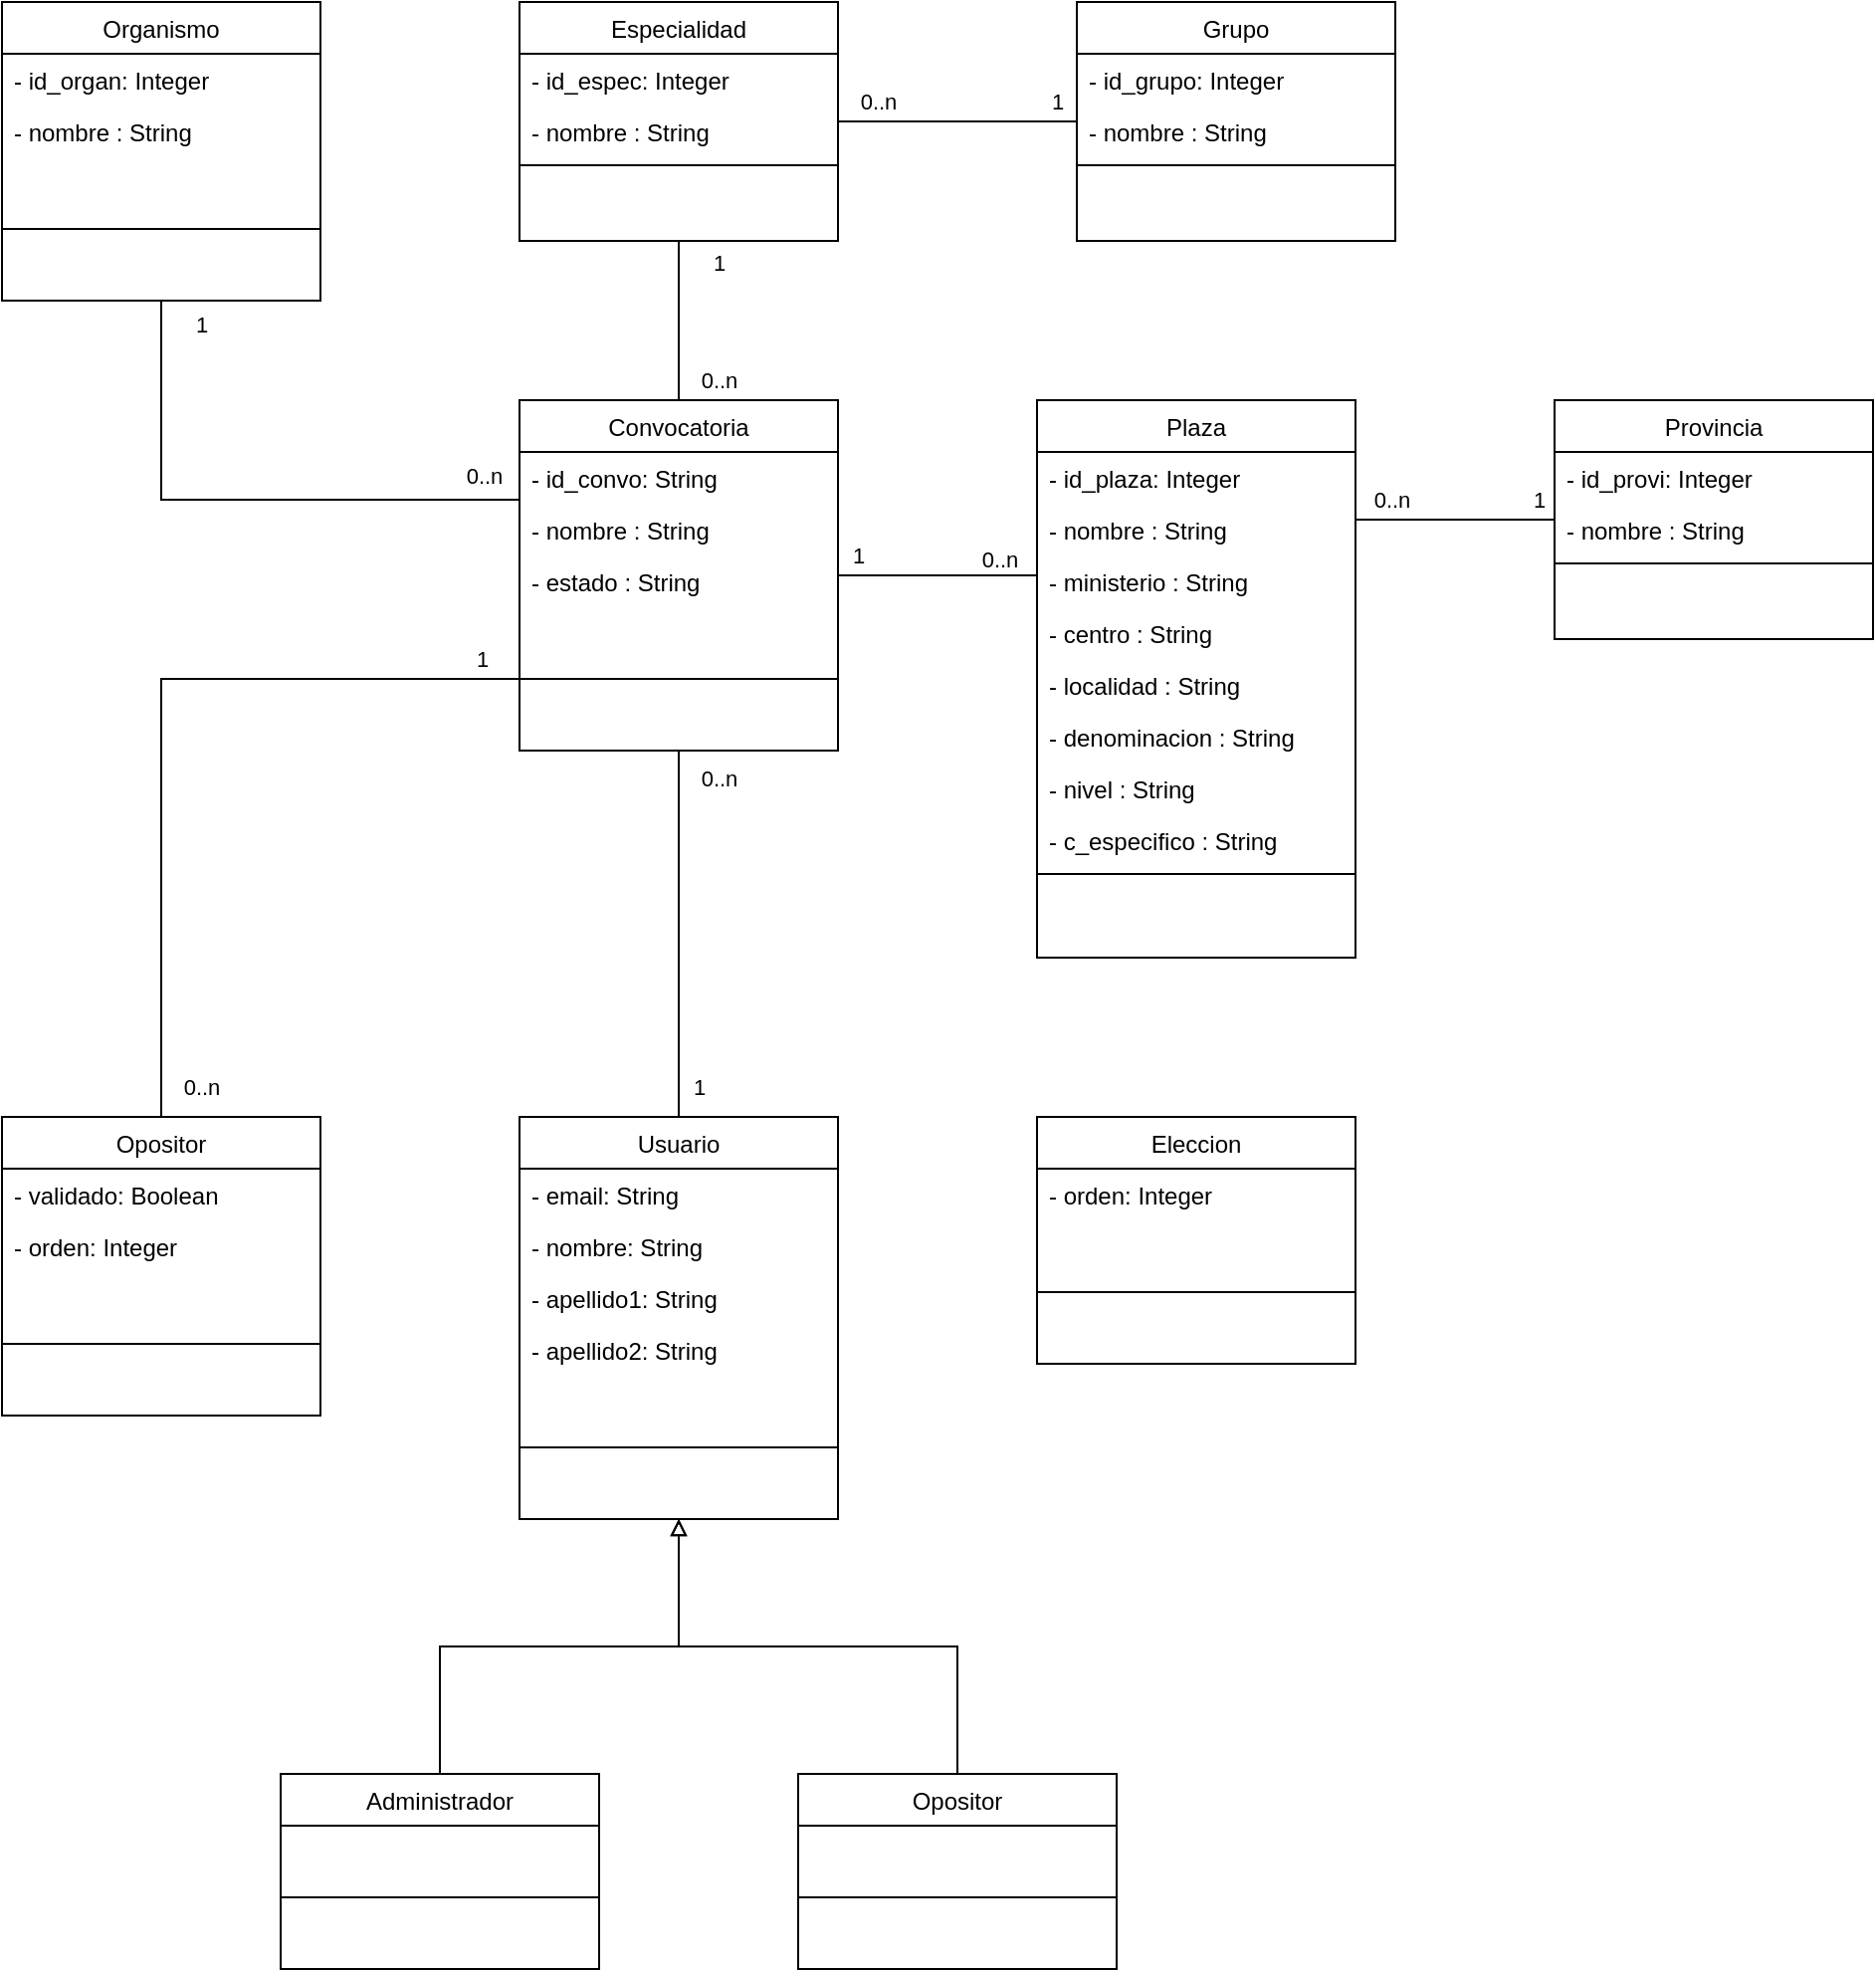 <mxfile version="16.6.6" type="github">
  <diagram id="C5RBs43oDa-KdzZeNtuy" name="Page-1">
    <mxGraphModel dx="981" dy="526" grid="1" gridSize="10" guides="1" tooltips="1" connect="1" arrows="1" fold="1" page="1" pageScale="1" pageWidth="827" pageHeight="1169" math="0" shadow="0">
      <root>
        <mxCell id="WIyWlLk6GJQsqaUBKTNV-0" />
        <mxCell id="WIyWlLk6GJQsqaUBKTNV-1" parent="WIyWlLk6GJQsqaUBKTNV-0" />
        <mxCell id="cPd-VQ7A9rN7ERo2Lcjd-0" value="Provincia" style="swimlane;fontStyle=0;align=center;verticalAlign=top;childLayout=stackLayout;horizontal=1;startSize=26;horizontalStack=0;resizeParent=1;resizeLast=0;collapsible=1;marginBottom=0;rounded=0;shadow=0;strokeWidth=1;" parent="WIyWlLk6GJQsqaUBKTNV-1" vertex="1">
          <mxGeometry x="860" y="240" width="160" height="120" as="geometry">
            <mxRectangle x="530" y="610" width="160" height="26" as="alternateBounds" />
          </mxGeometry>
        </mxCell>
        <mxCell id="cPd-VQ7A9rN7ERo2Lcjd-1" value="- id_provi: Integer" style="text;align=left;verticalAlign=top;spacingLeft=4;spacingRight=4;overflow=hidden;rotatable=0;points=[[0,0.5],[1,0.5]];portConstraint=eastwest;" parent="cPd-VQ7A9rN7ERo2Lcjd-0" vertex="1">
          <mxGeometry y="26" width="160" height="26" as="geometry" />
        </mxCell>
        <mxCell id="cPd-VQ7A9rN7ERo2Lcjd-2" value="- nombre : String" style="text;align=left;verticalAlign=top;spacingLeft=4;spacingRight=4;overflow=hidden;rotatable=0;points=[[0,0.5],[1,0.5]];portConstraint=eastwest;rounded=0;shadow=0;html=0;" parent="cPd-VQ7A9rN7ERo2Lcjd-0" vertex="1">
          <mxGeometry y="52" width="160" height="26" as="geometry" />
        </mxCell>
        <mxCell id="cPd-VQ7A9rN7ERo2Lcjd-6" value="" style="line;html=1;strokeWidth=1;align=left;verticalAlign=middle;spacingTop=-1;spacingLeft=3;spacingRight=3;rotatable=0;labelPosition=right;points=[];portConstraint=eastwest;" parent="cPd-VQ7A9rN7ERo2Lcjd-0" vertex="1">
          <mxGeometry y="78" width="160" height="8" as="geometry" />
        </mxCell>
        <mxCell id="8T8IWZVeBzN1i3w2Dnij-60" style="edgeStyle=orthogonalEdgeStyle;rounded=0;orthogonalLoop=1;jettySize=auto;html=1;endArrow=none;endFill=0;" edge="1" parent="WIyWlLk6GJQsqaUBKTNV-1" source="cPd-VQ7A9rN7ERo2Lcjd-9" target="8T8IWZVeBzN1i3w2Dnij-1">
          <mxGeometry relative="1" as="geometry" />
        </mxCell>
        <mxCell id="8T8IWZVeBzN1i3w2Dnij-61" value="1" style="edgeLabel;html=1;align=center;verticalAlign=middle;resizable=0;points=[];" vertex="1" connectable="0" parent="8T8IWZVeBzN1i3w2Dnij-60">
          <mxGeometry x="-0.818" y="1" relative="1" as="geometry">
            <mxPoint x="19" y="3" as="offset" />
          </mxGeometry>
        </mxCell>
        <mxCell id="8T8IWZVeBzN1i3w2Dnij-62" value="0..n" style="edgeLabel;html=1;align=center;verticalAlign=middle;resizable=0;points=[];" vertex="1" connectable="0" parent="8T8IWZVeBzN1i3w2Dnij-60">
          <mxGeometry x="0.768" y="-2" relative="1" as="geometry">
            <mxPoint x="22" y="-1" as="offset" />
          </mxGeometry>
        </mxCell>
        <mxCell id="cPd-VQ7A9rN7ERo2Lcjd-9" value="Especialidad" style="swimlane;fontStyle=0;align=center;verticalAlign=top;childLayout=stackLayout;horizontal=1;startSize=26;horizontalStack=0;resizeParent=1;resizeLast=0;collapsible=1;marginBottom=0;rounded=0;shadow=0;strokeWidth=1;" parent="WIyWlLk6GJQsqaUBKTNV-1" vertex="1">
          <mxGeometry x="340" y="40" width="160" height="120" as="geometry">
            <mxRectangle x="160" y="560" width="160" height="26" as="alternateBounds" />
          </mxGeometry>
        </mxCell>
        <mxCell id="cPd-VQ7A9rN7ERo2Lcjd-10" value="- id_espec: Integer" style="text;align=left;verticalAlign=top;spacingLeft=4;spacingRight=4;overflow=hidden;rotatable=0;points=[[0,0.5],[1,0.5]];portConstraint=eastwest;" parent="cPd-VQ7A9rN7ERo2Lcjd-9" vertex="1">
          <mxGeometry y="26" width="160" height="26" as="geometry" />
        </mxCell>
        <mxCell id="cPd-VQ7A9rN7ERo2Lcjd-11" value="- nombre : String" style="text;align=left;verticalAlign=top;spacingLeft=4;spacingRight=4;overflow=hidden;rotatable=0;points=[[0,0.5],[1,0.5]];portConstraint=eastwest;rounded=0;shadow=0;html=0;" parent="cPd-VQ7A9rN7ERo2Lcjd-9" vertex="1">
          <mxGeometry y="52" width="160" height="26" as="geometry" />
        </mxCell>
        <mxCell id="cPd-VQ7A9rN7ERo2Lcjd-12" value="" style="line;html=1;strokeWidth=1;align=left;verticalAlign=middle;spacingTop=-1;spacingLeft=3;spacingRight=3;rotatable=0;labelPosition=right;points=[];portConstraint=eastwest;" parent="cPd-VQ7A9rN7ERo2Lcjd-9" vertex="1">
          <mxGeometry y="78" width="160" height="8" as="geometry" />
        </mxCell>
        <mxCell id="8T8IWZVeBzN1i3w2Dnij-56" style="edgeStyle=orthogonalEdgeStyle;rounded=0;orthogonalLoop=1;jettySize=auto;html=1;endArrow=none;endFill=0;" edge="1" parent="WIyWlLk6GJQsqaUBKTNV-1" source="cPd-VQ7A9rN7ERo2Lcjd-13" target="8T8IWZVeBzN1i3w2Dnij-1">
          <mxGeometry relative="1" as="geometry">
            <mxPoint x="290" y="340" as="targetPoint" />
            <Array as="points">
              <mxPoint x="160" y="290" />
            </Array>
          </mxGeometry>
        </mxCell>
        <mxCell id="8T8IWZVeBzN1i3w2Dnij-58" value="0..n" style="edgeLabel;html=1;align=center;verticalAlign=middle;resizable=0;points=[];" vertex="1" connectable="0" parent="8T8IWZVeBzN1i3w2Dnij-56">
          <mxGeometry x="0.917" y="1" relative="1" as="geometry">
            <mxPoint x="-7" y="-11" as="offset" />
          </mxGeometry>
        </mxCell>
        <mxCell id="8T8IWZVeBzN1i3w2Dnij-59" value="1" style="edgeLabel;html=1;align=center;verticalAlign=middle;resizable=0;points=[];" vertex="1" connectable="0" parent="8T8IWZVeBzN1i3w2Dnij-56">
          <mxGeometry x="-0.917" relative="1" as="geometry">
            <mxPoint x="20" as="offset" />
          </mxGeometry>
        </mxCell>
        <mxCell id="cPd-VQ7A9rN7ERo2Lcjd-13" value="Organismo" style="swimlane;fontStyle=0;align=center;verticalAlign=top;childLayout=stackLayout;horizontal=1;startSize=26;horizontalStack=0;resizeParent=1;resizeLast=0;collapsible=1;marginBottom=0;rounded=0;shadow=0;strokeWidth=1;" parent="WIyWlLk6GJQsqaUBKTNV-1" vertex="1">
          <mxGeometry x="80" y="40" width="160" height="150" as="geometry">
            <mxRectangle x="160" y="560" width="160" height="26" as="alternateBounds" />
          </mxGeometry>
        </mxCell>
        <mxCell id="cPd-VQ7A9rN7ERo2Lcjd-14" value="- id_organ: Integer" style="text;align=left;verticalAlign=top;spacingLeft=4;spacingRight=4;overflow=hidden;rotatable=0;points=[[0,0.5],[1,0.5]];portConstraint=eastwest;" parent="cPd-VQ7A9rN7ERo2Lcjd-13" vertex="1">
          <mxGeometry y="26" width="160" height="26" as="geometry" />
        </mxCell>
        <mxCell id="cPd-VQ7A9rN7ERo2Lcjd-15" value="- nombre : String" style="text;align=left;verticalAlign=top;spacingLeft=4;spacingRight=4;overflow=hidden;rotatable=0;points=[[0,0.5],[1,0.5]];portConstraint=eastwest;rounded=0;shadow=0;html=0;" parent="cPd-VQ7A9rN7ERo2Lcjd-13" vertex="1">
          <mxGeometry y="52" width="160" height="26" as="geometry" />
        </mxCell>
        <mxCell id="cPd-VQ7A9rN7ERo2Lcjd-16" value="" style="line;html=1;strokeWidth=1;align=left;verticalAlign=middle;spacingTop=-1;spacingLeft=3;spacingRight=3;rotatable=0;labelPosition=right;points=[];portConstraint=eastwest;" parent="cPd-VQ7A9rN7ERo2Lcjd-13" vertex="1">
          <mxGeometry y="78" width="160" height="72" as="geometry" />
        </mxCell>
        <mxCell id="cPd-VQ7A9rN7ERo2Lcjd-17" value="Grupo" style="swimlane;fontStyle=0;align=center;verticalAlign=top;childLayout=stackLayout;horizontal=1;startSize=26;horizontalStack=0;resizeParent=1;resizeLast=0;collapsible=1;marginBottom=0;rounded=0;shadow=0;strokeWidth=1;" parent="WIyWlLk6GJQsqaUBKTNV-1" vertex="1">
          <mxGeometry x="620" y="40" width="160" height="120" as="geometry">
            <mxRectangle x="160" y="560" width="160" height="26" as="alternateBounds" />
          </mxGeometry>
        </mxCell>
        <mxCell id="cPd-VQ7A9rN7ERo2Lcjd-18" value="- id_grupo: Integer" style="text;align=left;verticalAlign=top;spacingLeft=4;spacingRight=4;overflow=hidden;rotatable=0;points=[[0,0.5],[1,0.5]];portConstraint=eastwest;" parent="cPd-VQ7A9rN7ERo2Lcjd-17" vertex="1">
          <mxGeometry y="26" width="160" height="26" as="geometry" />
        </mxCell>
        <mxCell id="cPd-VQ7A9rN7ERo2Lcjd-19" value="- nombre : String" style="text;align=left;verticalAlign=top;spacingLeft=4;spacingRight=4;overflow=hidden;rotatable=0;points=[[0,0.5],[1,0.5]];portConstraint=eastwest;rounded=0;shadow=0;html=0;" parent="cPd-VQ7A9rN7ERo2Lcjd-17" vertex="1">
          <mxGeometry y="52" width="160" height="26" as="geometry" />
        </mxCell>
        <mxCell id="cPd-VQ7A9rN7ERo2Lcjd-20" value="" style="line;html=1;strokeWidth=1;align=left;verticalAlign=middle;spacingTop=-1;spacingLeft=3;spacingRight=3;rotatable=0;labelPosition=right;points=[];portConstraint=eastwest;" parent="cPd-VQ7A9rN7ERo2Lcjd-17" vertex="1">
          <mxGeometry y="78" width="160" height="8" as="geometry" />
        </mxCell>
        <mxCell id="8T8IWZVeBzN1i3w2Dnij-1" value="Convocatoria" style="swimlane;fontStyle=0;align=center;verticalAlign=top;childLayout=stackLayout;horizontal=1;startSize=26;horizontalStack=0;resizeParent=1;resizeLast=0;collapsible=1;marginBottom=0;rounded=0;shadow=0;strokeWidth=1;" vertex="1" parent="WIyWlLk6GJQsqaUBKTNV-1">
          <mxGeometry x="340" y="240" width="160" height="176" as="geometry">
            <mxRectangle x="160" y="560" width="160" height="26" as="alternateBounds" />
          </mxGeometry>
        </mxCell>
        <mxCell id="8T8IWZVeBzN1i3w2Dnij-2" value="- id_convo: String" style="text;align=left;verticalAlign=top;spacingLeft=4;spacingRight=4;overflow=hidden;rotatable=0;points=[[0,0.5],[1,0.5]];portConstraint=eastwest;" vertex="1" parent="8T8IWZVeBzN1i3w2Dnij-1">
          <mxGeometry y="26" width="160" height="26" as="geometry" />
        </mxCell>
        <mxCell id="8T8IWZVeBzN1i3w2Dnij-3" value="- nombre : String" style="text;align=left;verticalAlign=top;spacingLeft=4;spacingRight=4;overflow=hidden;rotatable=0;points=[[0,0.5],[1,0.5]];portConstraint=eastwest;rounded=0;shadow=0;html=0;" vertex="1" parent="8T8IWZVeBzN1i3w2Dnij-1">
          <mxGeometry y="52" width="160" height="26" as="geometry" />
        </mxCell>
        <mxCell id="8T8IWZVeBzN1i3w2Dnij-5" value="- estado : String" style="text;align=left;verticalAlign=top;spacingLeft=4;spacingRight=4;overflow=hidden;rotatable=0;points=[[0,0.5],[1,0.5]];portConstraint=eastwest;rounded=0;shadow=0;html=0;" vertex="1" parent="8T8IWZVeBzN1i3w2Dnij-1">
          <mxGeometry y="78" width="160" height="26" as="geometry" />
        </mxCell>
        <mxCell id="8T8IWZVeBzN1i3w2Dnij-4" value="" style="line;html=1;strokeWidth=1;align=left;verticalAlign=middle;spacingTop=-1;spacingLeft=3;spacingRight=3;rotatable=0;labelPosition=right;points=[];portConstraint=eastwest;" vertex="1" parent="8T8IWZVeBzN1i3w2Dnij-1">
          <mxGeometry y="104" width="160" height="72" as="geometry" />
        </mxCell>
        <mxCell id="8T8IWZVeBzN1i3w2Dnij-7" value="Plaza" style="swimlane;fontStyle=0;align=center;verticalAlign=top;childLayout=stackLayout;horizontal=1;startSize=26;horizontalStack=0;resizeParent=1;resizeLast=0;collapsible=1;marginBottom=0;rounded=0;shadow=0;strokeWidth=1;" vertex="1" parent="WIyWlLk6GJQsqaUBKTNV-1">
          <mxGeometry x="600" y="240" width="160" height="280" as="geometry">
            <mxRectangle x="530" y="610" width="160" height="26" as="alternateBounds" />
          </mxGeometry>
        </mxCell>
        <mxCell id="8T8IWZVeBzN1i3w2Dnij-8" value="- id_plaza: Integer" style="text;align=left;verticalAlign=top;spacingLeft=4;spacingRight=4;overflow=hidden;rotatable=0;points=[[0,0.5],[1,0.5]];portConstraint=eastwest;" vertex="1" parent="8T8IWZVeBzN1i3w2Dnij-7">
          <mxGeometry y="26" width="160" height="26" as="geometry" />
        </mxCell>
        <mxCell id="8T8IWZVeBzN1i3w2Dnij-9" value="- nombre : String" style="text;align=left;verticalAlign=top;spacingLeft=4;spacingRight=4;overflow=hidden;rotatable=0;points=[[0,0.5],[1,0.5]];portConstraint=eastwest;rounded=0;shadow=0;html=0;" vertex="1" parent="8T8IWZVeBzN1i3w2Dnij-7">
          <mxGeometry y="52" width="160" height="26" as="geometry" />
        </mxCell>
        <mxCell id="8T8IWZVeBzN1i3w2Dnij-11" value="- ministerio : String" style="text;align=left;verticalAlign=top;spacingLeft=4;spacingRight=4;overflow=hidden;rotatable=0;points=[[0,0.5],[1,0.5]];portConstraint=eastwest;rounded=0;shadow=0;html=0;" vertex="1" parent="8T8IWZVeBzN1i3w2Dnij-7">
          <mxGeometry y="78" width="160" height="26" as="geometry" />
        </mxCell>
        <mxCell id="8T8IWZVeBzN1i3w2Dnij-12" value="- centro : String" style="text;align=left;verticalAlign=top;spacingLeft=4;spacingRight=4;overflow=hidden;rotatable=0;points=[[0,0.5],[1,0.5]];portConstraint=eastwest;rounded=0;shadow=0;html=0;" vertex="1" parent="8T8IWZVeBzN1i3w2Dnij-7">
          <mxGeometry y="104" width="160" height="26" as="geometry" />
        </mxCell>
        <mxCell id="8T8IWZVeBzN1i3w2Dnij-13" value="- localidad : String" style="text;align=left;verticalAlign=top;spacingLeft=4;spacingRight=4;overflow=hidden;rotatable=0;points=[[0,0.5],[1,0.5]];portConstraint=eastwest;rounded=0;shadow=0;html=0;" vertex="1" parent="8T8IWZVeBzN1i3w2Dnij-7">
          <mxGeometry y="130" width="160" height="26" as="geometry" />
        </mxCell>
        <mxCell id="8T8IWZVeBzN1i3w2Dnij-15" value="- denominacion : String" style="text;align=left;verticalAlign=top;spacingLeft=4;spacingRight=4;overflow=hidden;rotatable=0;points=[[0,0.5],[1,0.5]];portConstraint=eastwest;rounded=0;shadow=0;html=0;" vertex="1" parent="8T8IWZVeBzN1i3w2Dnij-7">
          <mxGeometry y="156" width="160" height="26" as="geometry" />
        </mxCell>
        <mxCell id="8T8IWZVeBzN1i3w2Dnij-14" value="- nivel : String" style="text;align=left;verticalAlign=top;spacingLeft=4;spacingRight=4;overflow=hidden;rotatable=0;points=[[0,0.5],[1,0.5]];portConstraint=eastwest;rounded=0;shadow=0;html=0;" vertex="1" parent="8T8IWZVeBzN1i3w2Dnij-7">
          <mxGeometry y="182" width="160" height="26" as="geometry" />
        </mxCell>
        <mxCell id="8T8IWZVeBzN1i3w2Dnij-16" value="- c_especifico : String" style="text;align=left;verticalAlign=top;spacingLeft=4;spacingRight=4;overflow=hidden;rotatable=0;points=[[0,0.5],[1,0.5]];portConstraint=eastwest;rounded=0;shadow=0;html=0;" vertex="1" parent="8T8IWZVeBzN1i3w2Dnij-7">
          <mxGeometry y="208" width="160" height="26" as="geometry" />
        </mxCell>
        <mxCell id="8T8IWZVeBzN1i3w2Dnij-10" value="" style="line;html=1;strokeWidth=1;align=left;verticalAlign=middle;spacingTop=-1;spacingLeft=3;spacingRight=3;rotatable=0;labelPosition=right;points=[];portConstraint=eastwest;" vertex="1" parent="8T8IWZVeBzN1i3w2Dnij-7">
          <mxGeometry y="234" width="160" height="8" as="geometry" />
        </mxCell>
        <mxCell id="8T8IWZVeBzN1i3w2Dnij-17" value="Eleccion" style="swimlane;fontStyle=0;align=center;verticalAlign=top;childLayout=stackLayout;horizontal=1;startSize=26;horizontalStack=0;resizeParent=1;resizeLast=0;collapsible=1;marginBottom=0;rounded=0;shadow=0;strokeWidth=1;" vertex="1" parent="WIyWlLk6GJQsqaUBKTNV-1">
          <mxGeometry x="600" y="600" width="160" height="124" as="geometry">
            <mxRectangle x="160" y="560" width="160" height="26" as="alternateBounds" />
          </mxGeometry>
        </mxCell>
        <mxCell id="8T8IWZVeBzN1i3w2Dnij-18" value="- orden: Integer" style="text;align=left;verticalAlign=top;spacingLeft=4;spacingRight=4;overflow=hidden;rotatable=0;points=[[0,0.5],[1,0.5]];portConstraint=eastwest;" vertex="1" parent="8T8IWZVeBzN1i3w2Dnij-17">
          <mxGeometry y="26" width="160" height="26" as="geometry" />
        </mxCell>
        <mxCell id="8T8IWZVeBzN1i3w2Dnij-21" value="" style="line;html=1;strokeWidth=1;align=left;verticalAlign=middle;spacingTop=-1;spacingLeft=3;spacingRight=3;rotatable=0;labelPosition=right;points=[];portConstraint=eastwest;" vertex="1" parent="8T8IWZVeBzN1i3w2Dnij-17">
          <mxGeometry y="52" width="160" height="72" as="geometry" />
        </mxCell>
        <mxCell id="8T8IWZVeBzN1i3w2Dnij-24" value="Opositor" style="swimlane;fontStyle=0;align=center;verticalAlign=top;childLayout=stackLayout;horizontal=1;startSize=26;horizontalStack=0;resizeParent=1;resizeLast=0;collapsible=1;marginBottom=0;rounded=0;shadow=0;strokeWidth=1;" vertex="1" parent="WIyWlLk6GJQsqaUBKTNV-1">
          <mxGeometry x="80" y="600" width="160" height="150" as="geometry">
            <mxRectangle x="160" y="560" width="160" height="26" as="alternateBounds" />
          </mxGeometry>
        </mxCell>
        <mxCell id="8T8IWZVeBzN1i3w2Dnij-25" value="- validado: Boolean" style="text;align=left;verticalAlign=top;spacingLeft=4;spacingRight=4;overflow=hidden;rotatable=0;points=[[0,0.5],[1,0.5]];portConstraint=eastwest;" vertex="1" parent="8T8IWZVeBzN1i3w2Dnij-24">
          <mxGeometry y="26" width="160" height="26" as="geometry" />
        </mxCell>
        <mxCell id="8T8IWZVeBzN1i3w2Dnij-27" value="- orden: Integer" style="text;align=left;verticalAlign=top;spacingLeft=4;spacingRight=4;overflow=hidden;rotatable=0;points=[[0,0.5],[1,0.5]];portConstraint=eastwest;" vertex="1" parent="8T8IWZVeBzN1i3w2Dnij-24">
          <mxGeometry y="52" width="160" height="26" as="geometry" />
        </mxCell>
        <mxCell id="8T8IWZVeBzN1i3w2Dnij-26" value="" style="line;html=1;strokeWidth=1;align=left;verticalAlign=middle;spacingTop=-1;spacingLeft=3;spacingRight=3;rotatable=0;labelPosition=right;points=[];portConstraint=eastwest;" vertex="1" parent="8T8IWZVeBzN1i3w2Dnij-24">
          <mxGeometry y="78" width="160" height="72" as="geometry" />
        </mxCell>
        <mxCell id="8T8IWZVeBzN1i3w2Dnij-28" value="Usuario" style="swimlane;fontStyle=0;align=center;verticalAlign=top;childLayout=stackLayout;horizontal=1;startSize=26;horizontalStack=0;resizeParent=1;resizeLast=0;collapsible=1;marginBottom=0;rounded=0;shadow=0;strokeWidth=1;" vertex="1" parent="WIyWlLk6GJQsqaUBKTNV-1">
          <mxGeometry x="340" y="600" width="160" height="202" as="geometry">
            <mxRectangle x="160" y="560" width="160" height="26" as="alternateBounds" />
          </mxGeometry>
        </mxCell>
        <mxCell id="8T8IWZVeBzN1i3w2Dnij-29" value="- email: String" style="text;align=left;verticalAlign=top;spacingLeft=4;spacingRight=4;overflow=hidden;rotatable=0;points=[[0,0.5],[1,0.5]];portConstraint=eastwest;" vertex="1" parent="8T8IWZVeBzN1i3w2Dnij-28">
          <mxGeometry y="26" width="160" height="26" as="geometry" />
        </mxCell>
        <mxCell id="8T8IWZVeBzN1i3w2Dnij-30" value="- nombre: String" style="text;align=left;verticalAlign=top;spacingLeft=4;spacingRight=4;overflow=hidden;rotatable=0;points=[[0,0.5],[1,0.5]];portConstraint=eastwest;" vertex="1" parent="8T8IWZVeBzN1i3w2Dnij-28">
          <mxGeometry y="52" width="160" height="26" as="geometry" />
        </mxCell>
        <mxCell id="8T8IWZVeBzN1i3w2Dnij-32" value="- apellido1: String" style="text;align=left;verticalAlign=top;spacingLeft=4;spacingRight=4;overflow=hidden;rotatable=0;points=[[0,0.5],[1,0.5]];portConstraint=eastwest;" vertex="1" parent="8T8IWZVeBzN1i3w2Dnij-28">
          <mxGeometry y="78" width="160" height="26" as="geometry" />
        </mxCell>
        <mxCell id="8T8IWZVeBzN1i3w2Dnij-33" value="- apellido2: String" style="text;align=left;verticalAlign=top;spacingLeft=4;spacingRight=4;overflow=hidden;rotatable=0;points=[[0,0.5],[1,0.5]];portConstraint=eastwest;" vertex="1" parent="8T8IWZVeBzN1i3w2Dnij-28">
          <mxGeometry y="104" width="160" height="26" as="geometry" />
        </mxCell>
        <mxCell id="8T8IWZVeBzN1i3w2Dnij-31" value="" style="line;html=1;strokeWidth=1;align=left;verticalAlign=middle;spacingTop=-1;spacingLeft=3;spacingRight=3;rotatable=0;labelPosition=right;points=[];portConstraint=eastwest;" vertex="1" parent="8T8IWZVeBzN1i3w2Dnij-28">
          <mxGeometry y="130" width="160" height="72" as="geometry" />
        </mxCell>
        <mxCell id="8T8IWZVeBzN1i3w2Dnij-53" style="edgeStyle=orthogonalEdgeStyle;rounded=0;orthogonalLoop=1;jettySize=auto;html=1;entryX=0.5;entryY=1;entryDx=0;entryDy=0;endArrow=block;endFill=0;" edge="1" parent="WIyWlLk6GJQsqaUBKTNV-1" source="8T8IWZVeBzN1i3w2Dnij-34" target="8T8IWZVeBzN1i3w2Dnij-28">
          <mxGeometry relative="1" as="geometry" />
        </mxCell>
        <mxCell id="8T8IWZVeBzN1i3w2Dnij-34" value="Administrador" style="swimlane;fontStyle=0;align=center;verticalAlign=top;childLayout=stackLayout;horizontal=1;startSize=26;horizontalStack=0;resizeParent=1;resizeLast=0;collapsible=1;marginBottom=0;rounded=0;shadow=0;strokeWidth=1;" vertex="1" parent="WIyWlLk6GJQsqaUBKTNV-1">
          <mxGeometry x="220" y="930" width="160" height="98" as="geometry">
            <mxRectangle x="160" y="560" width="160" height="26" as="alternateBounds" />
          </mxGeometry>
        </mxCell>
        <mxCell id="8T8IWZVeBzN1i3w2Dnij-39" value="" style="line;html=1;strokeWidth=1;align=left;verticalAlign=middle;spacingTop=-1;spacingLeft=3;spacingRight=3;rotatable=0;labelPosition=right;points=[];portConstraint=eastwest;" vertex="1" parent="8T8IWZVeBzN1i3w2Dnij-34">
          <mxGeometry y="26" width="160" height="72" as="geometry" />
        </mxCell>
        <mxCell id="8T8IWZVeBzN1i3w2Dnij-54" style="edgeStyle=orthogonalEdgeStyle;rounded=0;orthogonalLoop=1;jettySize=auto;html=1;entryX=0.5;entryY=1;entryDx=0;entryDy=0;endArrow=block;endFill=0;" edge="1" parent="WIyWlLk6GJQsqaUBKTNV-1" source="8T8IWZVeBzN1i3w2Dnij-46" target="8T8IWZVeBzN1i3w2Dnij-28">
          <mxGeometry relative="1" as="geometry" />
        </mxCell>
        <mxCell id="8T8IWZVeBzN1i3w2Dnij-46" value="Opositor" style="swimlane;fontStyle=0;align=center;verticalAlign=top;childLayout=stackLayout;horizontal=1;startSize=26;horizontalStack=0;resizeParent=1;resizeLast=0;collapsible=1;marginBottom=0;rounded=0;shadow=0;strokeWidth=1;" vertex="1" parent="WIyWlLk6GJQsqaUBKTNV-1">
          <mxGeometry x="480" y="930" width="160" height="98" as="geometry">
            <mxRectangle x="160" y="560" width="160" height="26" as="alternateBounds" />
          </mxGeometry>
        </mxCell>
        <mxCell id="8T8IWZVeBzN1i3w2Dnij-51" value="" style="line;html=1;strokeWidth=1;align=left;verticalAlign=middle;spacingTop=-1;spacingLeft=3;spacingRight=3;rotatable=0;labelPosition=right;points=[];portConstraint=eastwest;" vertex="1" parent="8T8IWZVeBzN1i3w2Dnij-46">
          <mxGeometry y="26" width="160" height="72" as="geometry" />
        </mxCell>
        <mxCell id="8T8IWZVeBzN1i3w2Dnij-63" style="edgeStyle=orthogonalEdgeStyle;rounded=0;orthogonalLoop=1;jettySize=auto;html=1;endArrow=none;endFill=0;" edge="1" parent="WIyWlLk6GJQsqaUBKTNV-1" source="cPd-VQ7A9rN7ERo2Lcjd-17" target="cPd-VQ7A9rN7ERo2Lcjd-9">
          <mxGeometry relative="1" as="geometry">
            <mxPoint x="430" y="170" as="sourcePoint" />
            <mxPoint x="540" y="130" as="targetPoint" />
            <Array as="points">
              <mxPoint x="570" y="100" />
              <mxPoint x="570" y="100" />
            </Array>
          </mxGeometry>
        </mxCell>
        <mxCell id="8T8IWZVeBzN1i3w2Dnij-64" value="1" style="edgeLabel;html=1;align=center;verticalAlign=middle;resizable=0;points=[];" vertex="1" connectable="0" parent="8T8IWZVeBzN1i3w2Dnij-63">
          <mxGeometry x="-0.818" y="1" relative="1" as="geometry">
            <mxPoint x="1" y="-11" as="offset" />
          </mxGeometry>
        </mxCell>
        <mxCell id="8T8IWZVeBzN1i3w2Dnij-65" value="0..n" style="edgeLabel;html=1;align=center;verticalAlign=middle;resizable=0;points=[];" vertex="1" connectable="0" parent="8T8IWZVeBzN1i3w2Dnij-63">
          <mxGeometry x="0.768" y="-2" relative="1" as="geometry">
            <mxPoint x="6" y="-8" as="offset" />
          </mxGeometry>
        </mxCell>
        <mxCell id="8T8IWZVeBzN1i3w2Dnij-69" style="edgeStyle=orthogonalEdgeStyle;rounded=0;orthogonalLoop=1;jettySize=auto;html=1;endArrow=none;endFill=0;" edge="1" parent="WIyWlLk6GJQsqaUBKTNV-1" source="8T8IWZVeBzN1i3w2Dnij-7" target="8T8IWZVeBzN1i3w2Dnij-1">
          <mxGeometry relative="1" as="geometry">
            <mxPoint x="580" y="449.999" as="sourcePoint" />
            <mxPoint x="460" y="449.999" as="targetPoint" />
            <Array as="points">
              <mxPoint x="560" y="328" />
              <mxPoint x="560" y="328" />
            </Array>
          </mxGeometry>
        </mxCell>
        <mxCell id="8T8IWZVeBzN1i3w2Dnij-70" value="1" style="edgeLabel;html=1;align=center;verticalAlign=middle;resizable=0;points=[];" vertex="1" connectable="0" parent="8T8IWZVeBzN1i3w2Dnij-69">
          <mxGeometry x="-0.818" y="1" relative="1" as="geometry">
            <mxPoint x="-81" y="-11" as="offset" />
          </mxGeometry>
        </mxCell>
        <mxCell id="8T8IWZVeBzN1i3w2Dnij-71" value="0..n" style="edgeLabel;html=1;align=center;verticalAlign=middle;resizable=0;points=[];" vertex="1" connectable="0" parent="8T8IWZVeBzN1i3w2Dnij-69">
          <mxGeometry x="0.768" y="-2" relative="1" as="geometry">
            <mxPoint x="69" y="-6" as="offset" />
          </mxGeometry>
        </mxCell>
        <mxCell id="8T8IWZVeBzN1i3w2Dnij-72" style="edgeStyle=orthogonalEdgeStyle;rounded=0;orthogonalLoop=1;jettySize=auto;html=1;endArrow=none;endFill=0;" edge="1" parent="WIyWlLk6GJQsqaUBKTNV-1" source="8T8IWZVeBzN1i3w2Dnij-4" target="8T8IWZVeBzN1i3w2Dnij-24">
          <mxGeometry relative="1" as="geometry">
            <mxPoint x="270" y="450" as="sourcePoint" />
            <mxPoint x="150" y="450" as="targetPoint" />
            <Array as="points">
              <mxPoint x="160" y="380" />
            </Array>
          </mxGeometry>
        </mxCell>
        <mxCell id="8T8IWZVeBzN1i3w2Dnij-73" value="1" style="edgeLabel;html=1;align=center;verticalAlign=middle;resizable=0;points=[];" vertex="1" connectable="0" parent="8T8IWZVeBzN1i3w2Dnij-72">
          <mxGeometry x="-0.818" y="1" relative="1" as="geometry">
            <mxPoint x="17" y="-11" as="offset" />
          </mxGeometry>
        </mxCell>
        <mxCell id="8T8IWZVeBzN1i3w2Dnij-74" value="0..n" style="edgeLabel;html=1;align=center;verticalAlign=middle;resizable=0;points=[];" vertex="1" connectable="0" parent="8T8IWZVeBzN1i3w2Dnij-72">
          <mxGeometry x="0.768" y="-2" relative="1" as="geometry">
            <mxPoint x="22" y="31" as="offset" />
          </mxGeometry>
        </mxCell>
        <mxCell id="8T8IWZVeBzN1i3w2Dnij-75" style="edgeStyle=orthogonalEdgeStyle;rounded=0;orthogonalLoop=1;jettySize=auto;html=1;endArrow=none;endFill=0;" edge="1" parent="WIyWlLk6GJQsqaUBKTNV-1" source="8T8IWZVeBzN1i3w2Dnij-1" target="8T8IWZVeBzN1i3w2Dnij-28">
          <mxGeometry relative="1" as="geometry">
            <mxPoint x="413" y="450" as="sourcePoint" />
            <mxPoint x="413" y="530" as="targetPoint" />
          </mxGeometry>
        </mxCell>
        <mxCell id="8T8IWZVeBzN1i3w2Dnij-76" value="1" style="edgeLabel;html=1;align=center;verticalAlign=middle;resizable=0;points=[];" vertex="1" connectable="0" parent="8T8IWZVeBzN1i3w2Dnij-75">
          <mxGeometry x="-0.818" y="1" relative="1" as="geometry">
            <mxPoint x="9" y="152" as="offset" />
          </mxGeometry>
        </mxCell>
        <mxCell id="8T8IWZVeBzN1i3w2Dnij-77" value="0..n" style="edgeLabel;html=1;align=center;verticalAlign=middle;resizable=0;points=[];" vertex="1" connectable="0" parent="8T8IWZVeBzN1i3w2Dnij-75">
          <mxGeometry x="0.768" y="-2" relative="1" as="geometry">
            <mxPoint x="22" y="-149" as="offset" />
          </mxGeometry>
        </mxCell>
        <mxCell id="8T8IWZVeBzN1i3w2Dnij-81" style="edgeStyle=orthogonalEdgeStyle;rounded=0;orthogonalLoop=1;jettySize=auto;html=1;endArrow=none;endFill=0;" edge="1" parent="WIyWlLk6GJQsqaUBKTNV-1" source="cPd-VQ7A9rN7ERo2Lcjd-0" target="8T8IWZVeBzN1i3w2Dnij-7">
          <mxGeometry relative="1" as="geometry">
            <mxPoint x="890" y="416" as="sourcePoint" />
            <mxPoint x="780" y="300" as="targetPoint" />
            <Array as="points">
              <mxPoint x="780" y="300" />
              <mxPoint x="780" y="300" />
            </Array>
          </mxGeometry>
        </mxCell>
        <mxCell id="8T8IWZVeBzN1i3w2Dnij-82" value="1" style="edgeLabel;html=1;align=center;verticalAlign=middle;resizable=0;points=[];" vertex="1" connectable="0" parent="8T8IWZVeBzN1i3w2Dnij-81">
          <mxGeometry x="-0.818" y="1" relative="1" as="geometry">
            <mxPoint x="1" y="-11" as="offset" />
          </mxGeometry>
        </mxCell>
        <mxCell id="8T8IWZVeBzN1i3w2Dnij-83" value="0..n" style="edgeLabel;html=1;align=center;verticalAlign=middle;resizable=0;points=[];" vertex="1" connectable="0" parent="8T8IWZVeBzN1i3w2Dnij-81">
          <mxGeometry x="0.768" y="-2" relative="1" as="geometry">
            <mxPoint x="6" y="-8" as="offset" />
          </mxGeometry>
        </mxCell>
      </root>
    </mxGraphModel>
  </diagram>
</mxfile>
